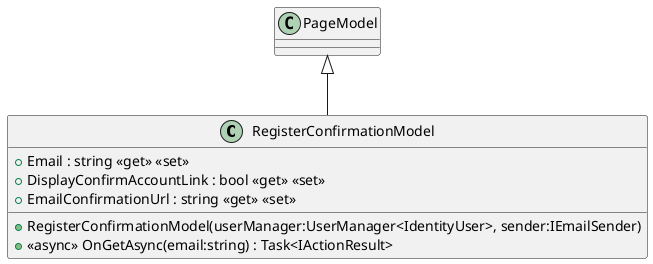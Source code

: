 @startuml
class RegisterConfirmationModel {
    + RegisterConfirmationModel(userManager:UserManager<IdentityUser>, sender:IEmailSender)
    + Email : string <<get>> <<set>>
    + DisplayConfirmAccountLink : bool <<get>> <<set>>
    + EmailConfirmationUrl : string <<get>> <<set>>
    + <<async>> OnGetAsync(email:string) : Task<IActionResult>
}
PageModel <|-- RegisterConfirmationModel
@enduml
